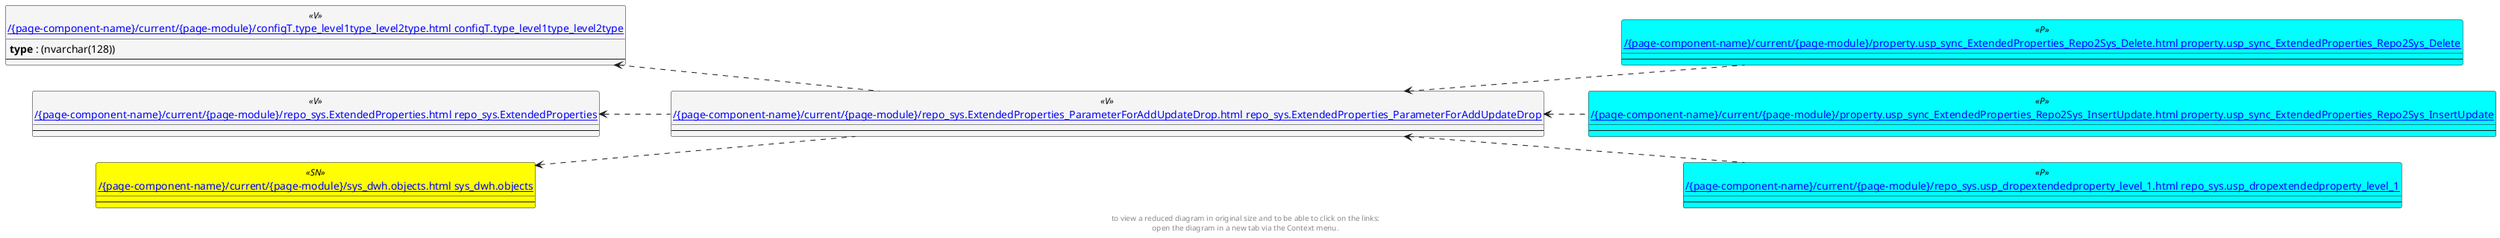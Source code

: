 @startuml
left to right direction
'top to bottom direction
hide circle
'avoide "." issues:
set namespaceSeparator none


skinparam class {
  BackgroundColor White
  BackgroundColor<<FN>> Yellow
  BackgroundColor<<FS>> Yellow
  BackgroundColor<<FT>> LightGray
  BackgroundColor<<IF>> Yellow
  BackgroundColor<<IS>> Yellow
  BackgroundColor<<P>> Aqua
  BackgroundColor<<PC>> Aqua
  BackgroundColor<<SN>> Yellow
  BackgroundColor<<SO>> SlateBlue
  BackgroundColor<<TF>> LightGray
  BackgroundColor<<TR>> Tomato
  BackgroundColor<<U>> White
  BackgroundColor<<V>> WhiteSmoke
  BackgroundColor<<X>> Aqua
}


entity "[[{site-url}/{page-component-name}/current/{page-module}/configT.type_level1type_level2type.html configT.type_level1type_level2type]]" as configT.type_level1type_level2type << V >> {
  **type** : (nvarchar(128))
  --
}

entity "[[{site-url}/{page-component-name}/current/{page-module}/property.usp_sync_ExtendedProperties_Repo2Sys_Delete.html property.usp_sync_ExtendedProperties_Repo2Sys_Delete]]" as property.usp_sync_ExtendedProperties_Repo2Sys_Delete << P >> {
  --
}

entity "[[{site-url}/{page-component-name}/current/{page-module}/property.usp_sync_ExtendedProperties_Repo2Sys_InsertUpdate.html property.usp_sync_ExtendedProperties_Repo2Sys_InsertUpdate]]" as property.usp_sync_ExtendedProperties_Repo2Sys_InsertUpdate << P >> {
  --
}

entity "[[{site-url}/{page-component-name}/current/{page-module}/repo_sys.ExtendedProperties.html repo_sys.ExtendedProperties]]" as repo_sys.ExtendedProperties << V >> {
  --
}

entity "[[{site-url}/{page-component-name}/current/{page-module}/repo_sys.ExtendedProperties_ParameterForAddUpdateDrop.html repo_sys.ExtendedProperties_ParameterForAddUpdateDrop]]" as repo_sys.ExtendedProperties_ParameterForAddUpdateDrop << V >> {
  --
}

entity "[[{site-url}/{page-component-name}/current/{page-module}/repo_sys.usp_dropextendedproperty_level_1.html repo_sys.usp_dropextendedproperty_level_1]]" as repo_sys.usp_dropextendedproperty_level_1 << P >> {
  --
}

entity "[[{site-url}/{page-component-name}/current/{page-module}/sys_dwh.objects.html sys_dwh.objects]]" as sys_dwh.objects << SN >> {
  --
}

configT.type_level1type_level2type <.. repo_sys.ExtendedProperties_ParameterForAddUpdateDrop
repo_sys.ExtendedProperties <.. repo_sys.ExtendedProperties_ParameterForAddUpdateDrop
repo_sys.ExtendedProperties_ParameterForAddUpdateDrop <.. repo_sys.usp_dropextendedproperty_level_1
repo_sys.ExtendedProperties_ParameterForAddUpdateDrop <.. property.usp_sync_ExtendedProperties_Repo2Sys_InsertUpdate
repo_sys.ExtendedProperties_ParameterForAddUpdateDrop <.. property.usp_sync_ExtendedProperties_Repo2Sys_Delete
sys_dwh.objects <.. repo_sys.ExtendedProperties_ParameterForAddUpdateDrop
footer
to view a reduced diagram in original size and to be able to click on the links:
open the diagram in a new tab via the Context menu.
end footer

@enduml

